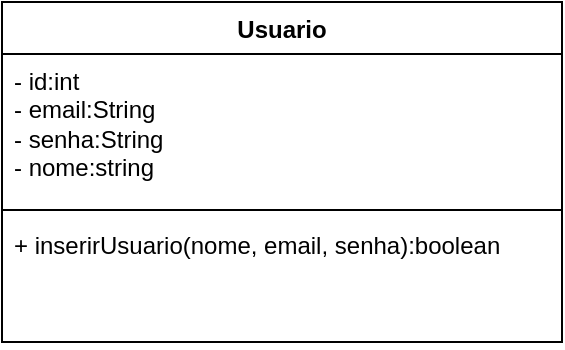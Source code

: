 <mxfile version="24.7.17">
  <diagram name="Página-1" id="XNGsf2LfCUNDpCJX8G2v">
    <mxGraphModel dx="414" dy="163" grid="1" gridSize="10" guides="1" tooltips="1" connect="1" arrows="1" fold="1" page="1" pageScale="1" pageWidth="827" pageHeight="1169" math="0" shadow="0">
      <root>
        <mxCell id="0" />
        <mxCell id="1" parent="0" />
        <mxCell id="zukju_gISewVWhKn1Kj0-1" value="Usuario" style="swimlane;fontStyle=1;align=center;verticalAlign=top;childLayout=stackLayout;horizontal=1;startSize=26;horizontalStack=0;resizeParent=1;resizeParentMax=0;resizeLast=0;collapsible=1;marginBottom=0;whiteSpace=wrap;html=1;" vertex="1" parent="1">
          <mxGeometry x="310" y="170" width="280" height="170" as="geometry" />
        </mxCell>
        <mxCell id="zukju_gISewVWhKn1Kj0-2" value="- id:int&lt;div&gt;- email:String&lt;/div&gt;&lt;div&gt;- senha:String&lt;/div&gt;&lt;div&gt;- nome:string&lt;/div&gt;" style="text;strokeColor=none;fillColor=none;align=left;verticalAlign=top;spacingLeft=4;spacingRight=4;overflow=hidden;rotatable=0;points=[[0,0.5],[1,0.5]];portConstraint=eastwest;whiteSpace=wrap;html=1;" vertex="1" parent="zukju_gISewVWhKn1Kj0-1">
          <mxGeometry y="26" width="280" height="74" as="geometry" />
        </mxCell>
        <mxCell id="zukju_gISewVWhKn1Kj0-3" value="" style="line;strokeWidth=1;fillColor=none;align=left;verticalAlign=middle;spacingTop=-1;spacingLeft=3;spacingRight=3;rotatable=0;labelPosition=right;points=[];portConstraint=eastwest;strokeColor=inherit;" vertex="1" parent="zukju_gISewVWhKn1Kj0-1">
          <mxGeometry y="100" width="280" height="8" as="geometry" />
        </mxCell>
        <mxCell id="zukju_gISewVWhKn1Kj0-4" value="+ inserirUsuario(nome, email, senha):boolean" style="text;strokeColor=none;fillColor=none;align=left;verticalAlign=top;spacingLeft=4;spacingRight=4;overflow=hidden;rotatable=0;points=[[0,0.5],[1,0.5]];portConstraint=eastwest;whiteSpace=wrap;html=1;" vertex="1" parent="zukju_gISewVWhKn1Kj0-1">
          <mxGeometry y="108" width="280" height="62" as="geometry" />
        </mxCell>
      </root>
    </mxGraphModel>
  </diagram>
</mxfile>

